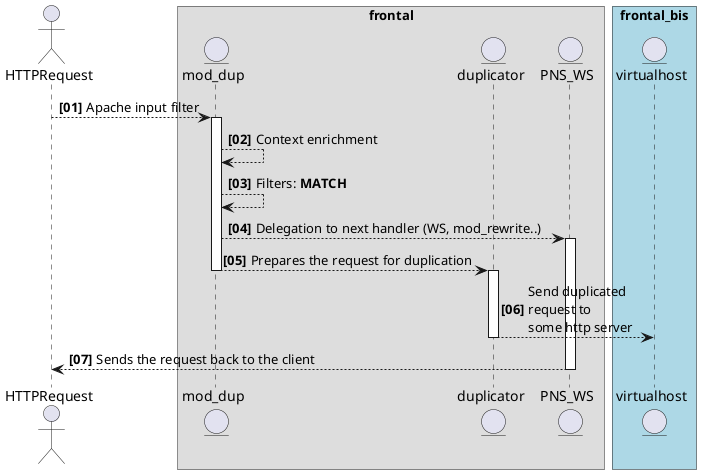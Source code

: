 @startuml
actor HTTPRequest
box "frontal"
    entity mod_dup
    entity duplicator
    entity PNS_WS
end box

box "frontal_bis" #LightBlue
    entity virtualhost
end box

autonumber "<b>[00]"

HTTPRequest --> mod_dup: Apache input filter
activate mod_dup
mod_dup --> mod_dup: Context enrichment
mod_dup --> mod_dup: Filters:<b> MATCH
mod_dup --> PNS_WS: Delegation to next handler (WS, mod_rewrite..)
activate PNS_WS
mod_dup --> duplicator: Prepares the request for duplication
deactivate mod_dup
activate duplicator
duplicator --> virtualhost: Send duplicated\nrequest to\nsome http server

deactivate duplicator

PNS_WS --> HTTPRequest: Sends the request back to the client
deactivate PNS_WS
@enduml